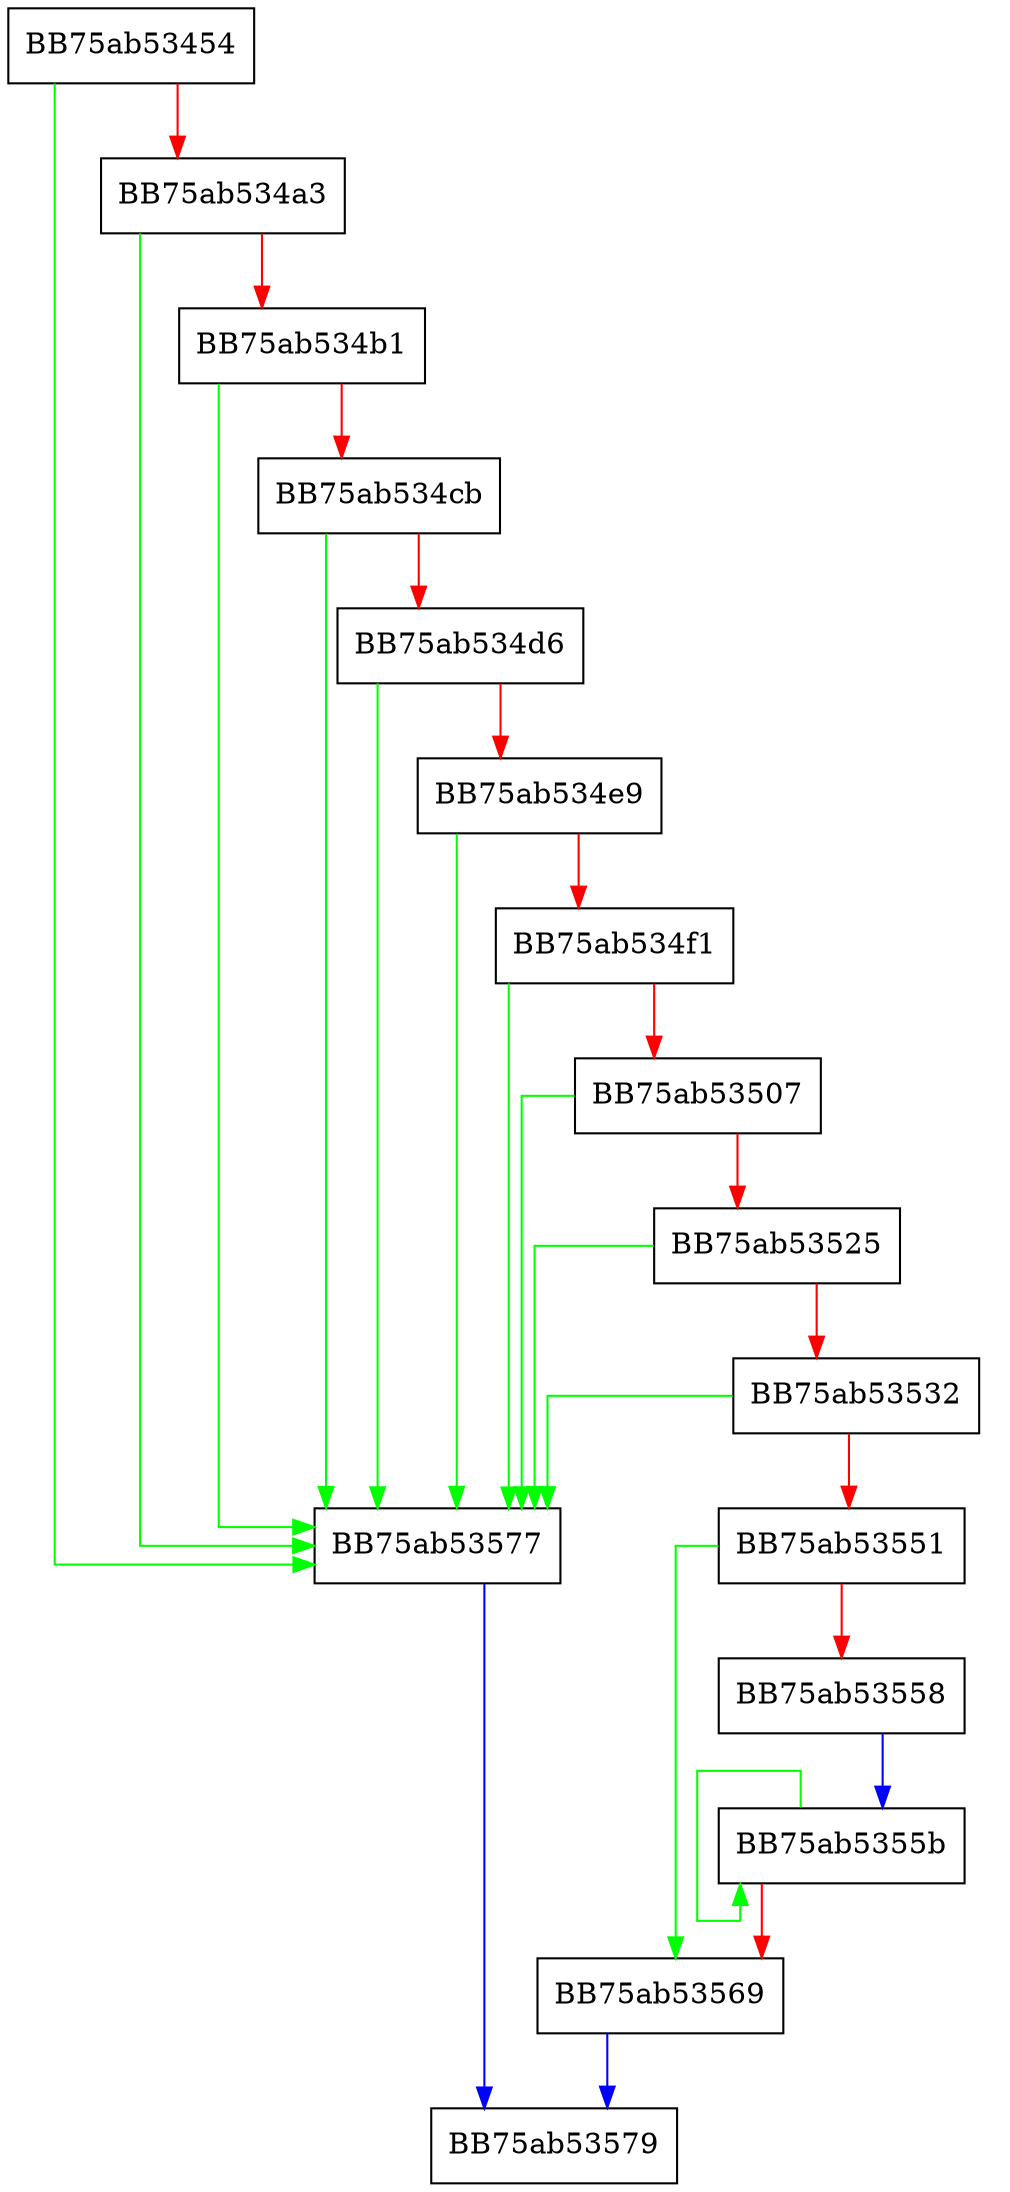 digraph readMasterJournal {
  node [shape="box"];
  graph [splines=ortho];
  BB75ab53454 -> BB75ab53577 [color="green"];
  BB75ab53454 -> BB75ab534a3 [color="red"];
  BB75ab534a3 -> BB75ab53577 [color="green"];
  BB75ab534a3 -> BB75ab534b1 [color="red"];
  BB75ab534b1 -> BB75ab53577 [color="green"];
  BB75ab534b1 -> BB75ab534cb [color="red"];
  BB75ab534cb -> BB75ab53577 [color="green"];
  BB75ab534cb -> BB75ab534d6 [color="red"];
  BB75ab534d6 -> BB75ab53577 [color="green"];
  BB75ab534d6 -> BB75ab534e9 [color="red"];
  BB75ab534e9 -> BB75ab53577 [color="green"];
  BB75ab534e9 -> BB75ab534f1 [color="red"];
  BB75ab534f1 -> BB75ab53577 [color="green"];
  BB75ab534f1 -> BB75ab53507 [color="red"];
  BB75ab53507 -> BB75ab53577 [color="green"];
  BB75ab53507 -> BB75ab53525 [color="red"];
  BB75ab53525 -> BB75ab53577 [color="green"];
  BB75ab53525 -> BB75ab53532 [color="red"];
  BB75ab53532 -> BB75ab53577 [color="green"];
  BB75ab53532 -> BB75ab53551 [color="red"];
  BB75ab53551 -> BB75ab53569 [color="green"];
  BB75ab53551 -> BB75ab53558 [color="red"];
  BB75ab53558 -> BB75ab5355b [color="blue"];
  BB75ab5355b -> BB75ab5355b [color="green"];
  BB75ab5355b -> BB75ab53569 [color="red"];
  BB75ab53569 -> BB75ab53579 [color="blue"];
  BB75ab53577 -> BB75ab53579 [color="blue"];
}